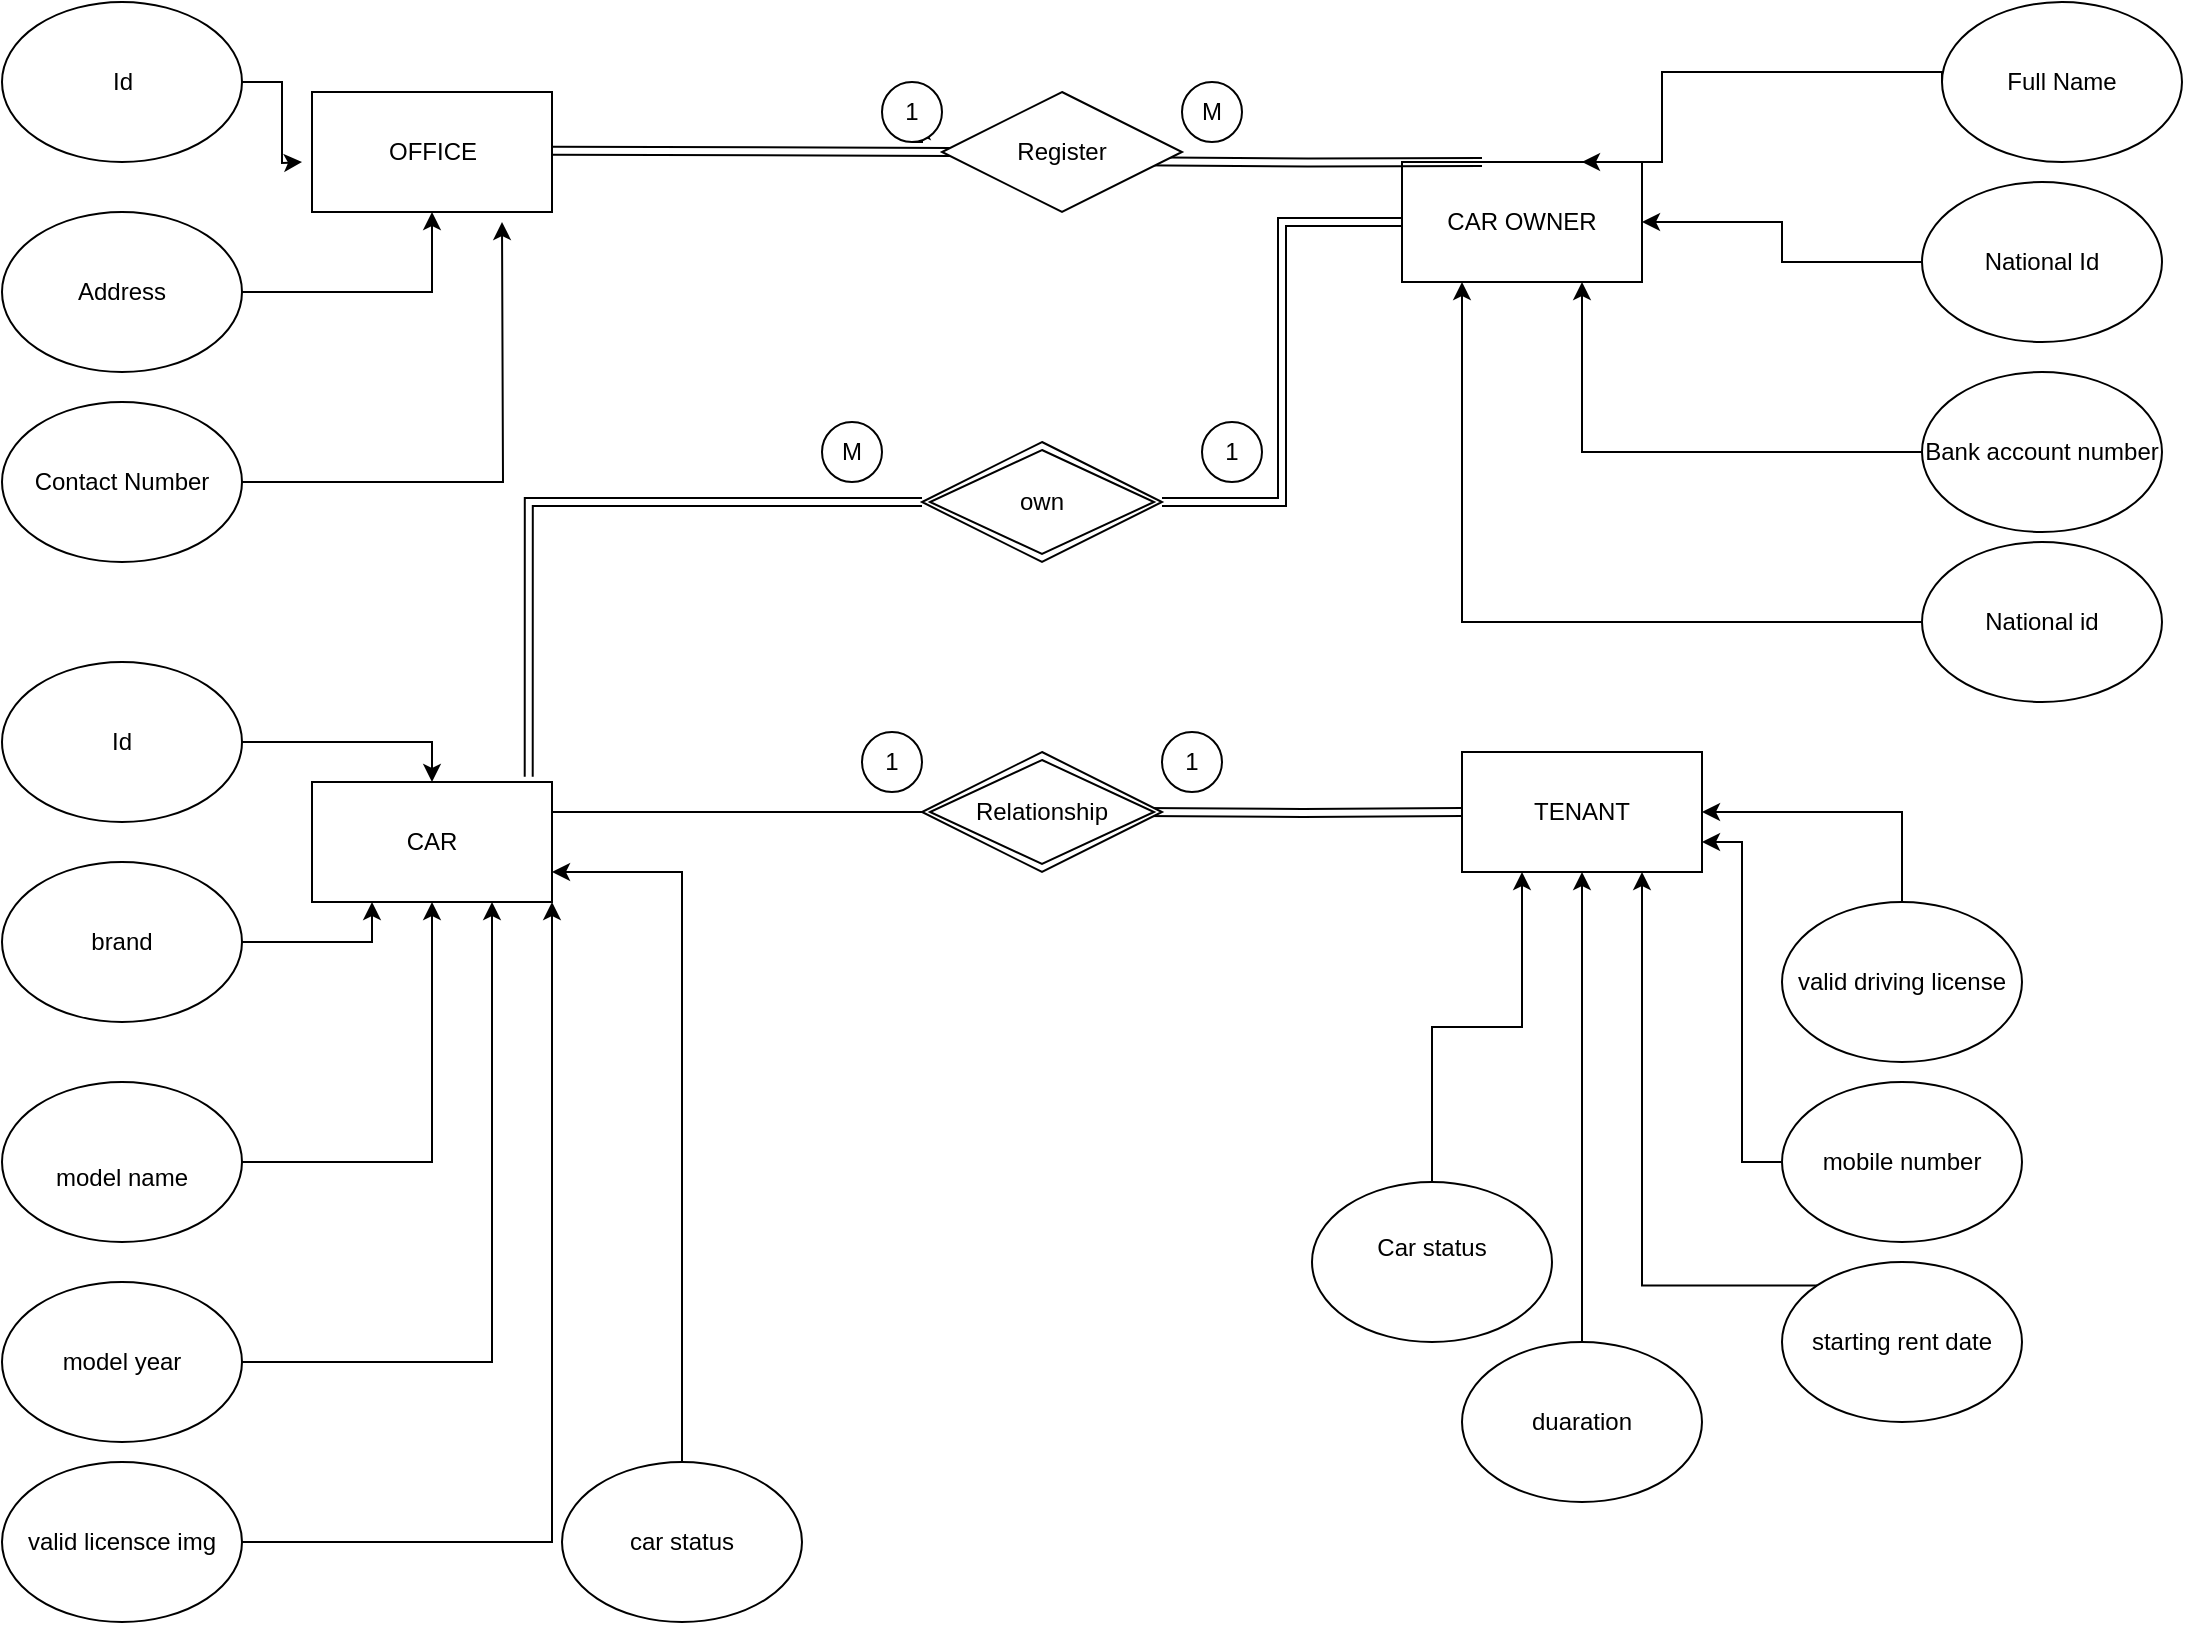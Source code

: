 <mxfile version="20.3.2"><diagram id="OUy5Vdoc9MaIzftFfcT8" name="Page-1"><mxGraphModel dx="1384" dy="704" grid="1" gridSize="10" guides="1" tooltips="1" connect="1" arrows="1" fold="1" page="1" pageScale="1" pageWidth="850" pageHeight="1100" math="0" shadow="0"><root><mxCell id="0"/><mxCell id="1" parent="0"/><mxCell id="xz8GAOwxpLq5QjiJPzwo-1" value="" style="rounded=0;whiteSpace=wrap;html=1;" vertex="1" parent="1"><mxGeometry x="165" y="55" width="120" height="60" as="geometry"/></mxCell><mxCell id="xz8GAOwxpLq5QjiJPzwo-40" style="edgeStyle=orthogonalEdgeStyle;rounded=0;orthogonalLoop=1;jettySize=auto;html=1;exitX=1;exitY=0.5;exitDx=0;exitDy=0;strokeColor=default;" edge="1" parent="1" source="xz8GAOwxpLq5QjiJPzwo-2"><mxGeometry relative="1" as="geometry"><mxPoint x="160" y="90" as="targetPoint"/></mxGeometry></mxCell><mxCell id="xz8GAOwxpLq5QjiJPzwo-2" value="" style="ellipse;whiteSpace=wrap;html=1;" vertex="1" parent="1"><mxGeometry x="10" y="10" width="120" height="80" as="geometry"/></mxCell><mxCell id="xz8GAOwxpLq5QjiJPzwo-3" value="OFFICE" style="text;html=1;resizable=0;autosize=1;align=center;verticalAlign=middle;points=[];fillColor=none;strokeColor=none;rounded=0;" vertex="1" parent="1"><mxGeometry x="190" y="70" width="70" height="30" as="geometry"/></mxCell><mxCell id="xz8GAOwxpLq5QjiJPzwo-45" style="edgeStyle=orthogonalEdgeStyle;rounded=0;orthogonalLoop=1;jettySize=auto;html=1;exitX=1;exitY=0.5;exitDx=0;exitDy=0;entryX=0.5;entryY=1;entryDx=0;entryDy=0;strokeColor=default;" edge="1" parent="1" source="xz8GAOwxpLq5QjiJPzwo-4" target="xz8GAOwxpLq5QjiJPzwo-1"><mxGeometry relative="1" as="geometry"/></mxCell><mxCell id="xz8GAOwxpLq5QjiJPzwo-4" value="Address" style="ellipse;whiteSpace=wrap;html=1;" vertex="1" parent="1"><mxGeometry x="10" y="115" width="120" height="80" as="geometry"/></mxCell><mxCell id="xz8GAOwxpLq5QjiJPzwo-46" style="edgeStyle=orthogonalEdgeStyle;rounded=0;orthogonalLoop=1;jettySize=auto;html=1;exitX=1;exitY=0.5;exitDx=0;exitDy=0;strokeColor=default;" edge="1" parent="1" source="xz8GAOwxpLq5QjiJPzwo-5"><mxGeometry relative="1" as="geometry"><mxPoint x="260" y="120" as="targetPoint"/></mxGeometry></mxCell><mxCell id="xz8GAOwxpLq5QjiJPzwo-5" value="Contact Number" style="ellipse;whiteSpace=wrap;html=1;" vertex="1" parent="1"><mxGeometry x="10" y="210" width="120" height="80" as="geometry"/></mxCell><mxCell id="xz8GAOwxpLq5QjiJPzwo-6" value="Id" style="text;html=1;resizable=0;autosize=1;align=center;verticalAlign=middle;points=[];fillColor=none;strokeColor=none;rounded=0;" vertex="1" parent="1"><mxGeometry x="55" y="35" width="30" height="30" as="geometry"/></mxCell><mxCell id="xz8GAOwxpLq5QjiJPzwo-7" value="CAR OWNER" style="rounded=0;whiteSpace=wrap;html=1;" vertex="1" parent="1"><mxGeometry x="710" y="90" width="120" height="60" as="geometry"/></mxCell><mxCell id="xz8GAOwxpLq5QjiJPzwo-77" style="edgeStyle=orthogonalEdgeStyle;rounded=0;orthogonalLoop=1;jettySize=auto;html=1;exitX=0;exitY=0.5;exitDx=0;exitDy=0;entryX=0.75;entryY=0;entryDx=0;entryDy=0;strokeColor=default;" edge="1" parent="1" source="xz8GAOwxpLq5QjiJPzwo-8" target="xz8GAOwxpLq5QjiJPzwo-7"><mxGeometry relative="1" as="geometry"><Array as="points"><mxPoint x="980" y="45"/><mxPoint x="840" y="45"/></Array></mxGeometry></mxCell><mxCell id="xz8GAOwxpLq5QjiJPzwo-8" value="Full Name" style="ellipse;whiteSpace=wrap;html=1;" vertex="1" parent="1"><mxGeometry x="980" y="10" width="120" height="80" as="geometry"/></mxCell><mxCell id="xz8GAOwxpLq5QjiJPzwo-79" style="edgeStyle=orthogonalEdgeStyle;rounded=0;orthogonalLoop=1;jettySize=auto;html=1;exitX=0;exitY=0.5;exitDx=0;exitDy=0;entryX=1;entryY=0.5;entryDx=0;entryDy=0;strokeColor=default;" edge="1" parent="1" source="xz8GAOwxpLq5QjiJPzwo-9" target="xz8GAOwxpLq5QjiJPzwo-7"><mxGeometry relative="1" as="geometry"/></mxCell><mxCell id="xz8GAOwxpLq5QjiJPzwo-9" value="National Id" style="ellipse;whiteSpace=wrap;html=1;" vertex="1" parent="1"><mxGeometry x="970" y="100" width="120" height="80" as="geometry"/></mxCell><mxCell id="xz8GAOwxpLq5QjiJPzwo-76" style="edgeStyle=orthogonalEdgeStyle;rounded=0;orthogonalLoop=1;jettySize=auto;html=1;exitX=0;exitY=0.5;exitDx=0;exitDy=0;entryX=0.75;entryY=1;entryDx=0;entryDy=0;strokeColor=default;" edge="1" parent="1" source="xz8GAOwxpLq5QjiJPzwo-10" target="xz8GAOwxpLq5QjiJPzwo-7"><mxGeometry relative="1" as="geometry"/></mxCell><mxCell id="xz8GAOwxpLq5QjiJPzwo-10" value="Bank account number" style="ellipse;whiteSpace=wrap;html=1;" vertex="1" parent="1"><mxGeometry x="970" y="195" width="120" height="80" as="geometry"/></mxCell><mxCell id="xz8GAOwxpLq5QjiJPzwo-39" style="edgeStyle=orthogonalEdgeStyle;rounded=0;orthogonalLoop=1;jettySize=auto;html=1;exitX=1;exitY=0.5;exitDx=0;exitDy=0;strokeColor=default;shape=link;" edge="1" parent="1"><mxGeometry relative="1" as="geometry"><mxPoint x="750" y="90.003" as="targetPoint"/><mxPoint x="575" y="89.67" as="sourcePoint"/></mxGeometry></mxCell><mxCell id="xz8GAOwxpLq5QjiJPzwo-83" style="edgeStyle=orthogonalEdgeStyle;rounded=0;orthogonalLoop=1;jettySize=auto;html=1;exitX=0.5;exitY=1;exitDx=0;exitDy=0;strokeColor=default;" edge="1" parent="1" source="xz8GAOwxpLq5QjiJPzwo-12"><mxGeometry relative="1" as="geometry"><mxPoint x="470" y="70" as="targetPoint"/></mxGeometry></mxCell><mxCell id="xz8GAOwxpLq5QjiJPzwo-12" value="1" style="ellipse;whiteSpace=wrap;html=1;aspect=fixed;" vertex="1" parent="1"><mxGeometry x="450" y="50" width="30" height="30" as="geometry"/></mxCell><mxCell id="xz8GAOwxpLq5QjiJPzwo-13" value="M" style="ellipse;whiteSpace=wrap;html=1;aspect=fixed;" vertex="1" parent="1"><mxGeometry x="600" y="50" width="30" height="30" as="geometry"/></mxCell><mxCell id="xz8GAOwxpLq5QjiJPzwo-54" style="edgeStyle=orthogonalEdgeStyle;rounded=0;orthogonalLoop=1;jettySize=auto;html=1;exitX=1;exitY=0.25;exitDx=0;exitDy=0;entryX=0;entryY=0.5;entryDx=0;entryDy=0;strokeColor=default;" edge="1" parent="1" source="xz8GAOwxpLq5QjiJPzwo-14"><mxGeometry relative="1" as="geometry"><mxPoint x="500" y="415" as="targetPoint"/></mxGeometry></mxCell><mxCell id="xz8GAOwxpLq5QjiJPzwo-14" value="CAR" style="rounded=0;whiteSpace=wrap;html=1;" vertex="1" parent="1"><mxGeometry x="165" y="400" width="120" height="60" as="geometry"/></mxCell><mxCell id="xz8GAOwxpLq5QjiJPzwo-47" style="edgeStyle=orthogonalEdgeStyle;rounded=0;orthogonalLoop=1;jettySize=auto;html=1;exitX=1;exitY=0.5;exitDx=0;exitDy=0;entryX=0.5;entryY=0;entryDx=0;entryDy=0;strokeColor=default;" edge="1" parent="1" source="xz8GAOwxpLq5QjiJPzwo-15" target="xz8GAOwxpLq5QjiJPzwo-14"><mxGeometry relative="1" as="geometry"/></mxCell><mxCell id="xz8GAOwxpLq5QjiJPzwo-15" value="Id" style="ellipse;whiteSpace=wrap;html=1;" vertex="1" parent="1"><mxGeometry x="10" y="340" width="120" height="80" as="geometry"/></mxCell><mxCell id="xz8GAOwxpLq5QjiJPzwo-48" style="edgeStyle=orthogonalEdgeStyle;rounded=0;orthogonalLoop=1;jettySize=auto;html=1;exitX=1;exitY=0.5;exitDx=0;exitDy=0;entryX=0.25;entryY=1;entryDx=0;entryDy=0;strokeColor=default;" edge="1" parent="1" source="xz8GAOwxpLq5QjiJPzwo-16" target="xz8GAOwxpLq5QjiJPzwo-14"><mxGeometry relative="1" as="geometry"/></mxCell><mxCell id="xz8GAOwxpLq5QjiJPzwo-16" value="brand" style="ellipse;whiteSpace=wrap;html=1;" vertex="1" parent="1"><mxGeometry x="10" y="440" width="120" height="80" as="geometry"/></mxCell><mxCell id="xz8GAOwxpLq5QjiJPzwo-49" style="edgeStyle=orthogonalEdgeStyle;rounded=0;orthogonalLoop=1;jettySize=auto;html=1;exitX=1;exitY=0.5;exitDx=0;exitDy=0;entryX=0.5;entryY=1;entryDx=0;entryDy=0;strokeColor=default;" edge="1" parent="1" source="xz8GAOwxpLq5QjiJPzwo-17" target="xz8GAOwxpLq5QjiJPzwo-14"><mxGeometry relative="1" as="geometry"/></mxCell><mxCell id="xz8GAOwxpLq5QjiJPzwo-17" value="&lt;div&gt;&lt;br&gt;&lt;/div&gt;&lt;div&gt;model name&lt;br&gt;&lt;/div&gt;" style="ellipse;whiteSpace=wrap;html=1;" vertex="1" parent="1"><mxGeometry x="10" y="550" width="120" height="80" as="geometry"/></mxCell><mxCell id="xz8GAOwxpLq5QjiJPzwo-50" style="edgeStyle=orthogonalEdgeStyle;rounded=0;orthogonalLoop=1;jettySize=auto;html=1;exitX=1;exitY=0.5;exitDx=0;exitDy=0;entryX=0.75;entryY=1;entryDx=0;entryDy=0;strokeColor=default;" edge="1" parent="1" source="xz8GAOwxpLq5QjiJPzwo-18" target="xz8GAOwxpLq5QjiJPzwo-14"><mxGeometry relative="1" as="geometry"/></mxCell><mxCell id="xz8GAOwxpLq5QjiJPzwo-18" value="model year" style="ellipse;whiteSpace=wrap;html=1;" vertex="1" parent="1"><mxGeometry x="10" y="650" width="120" height="80" as="geometry"/></mxCell><mxCell id="xz8GAOwxpLq5QjiJPzwo-67" style="edgeStyle=orthogonalEdgeStyle;rounded=0;orthogonalLoop=1;jettySize=auto;html=1;exitX=1;exitY=0.5;exitDx=0;exitDy=0;entryX=1;entryY=1;entryDx=0;entryDy=0;strokeColor=default;" edge="1" parent="1" source="xz8GAOwxpLq5QjiJPzwo-19" target="xz8GAOwxpLq5QjiJPzwo-14"><mxGeometry relative="1" as="geometry"/></mxCell><mxCell id="xz8GAOwxpLq5QjiJPzwo-19" value="valid licensce img" style="ellipse;whiteSpace=wrap;html=1;" vertex="1" parent="1"><mxGeometry x="10" y="740" width="120" height="80" as="geometry"/></mxCell><mxCell id="xz8GAOwxpLq5QjiJPzwo-66" style="edgeStyle=orthogonalEdgeStyle;rounded=0;orthogonalLoop=1;jettySize=auto;html=1;exitX=0.5;exitY=0;exitDx=0;exitDy=0;entryX=1;entryY=0.75;entryDx=0;entryDy=0;strokeColor=default;" edge="1" parent="1" source="xz8GAOwxpLq5QjiJPzwo-20" target="xz8GAOwxpLq5QjiJPzwo-14"><mxGeometry relative="1" as="geometry"/></mxCell><mxCell id="xz8GAOwxpLq5QjiJPzwo-20" value="car status" style="ellipse;whiteSpace=wrap;html=1;" vertex="1" parent="1"><mxGeometry x="290" y="740" width="120" height="80" as="geometry"/></mxCell><mxCell id="xz8GAOwxpLq5QjiJPzwo-21" value="TENANT" style="rounded=0;whiteSpace=wrap;html=1;" vertex="1" parent="1"><mxGeometry x="740" y="385" width="120" height="60" as="geometry"/></mxCell><mxCell id="xz8GAOwxpLq5QjiJPzwo-55" style="edgeStyle=orthogonalEdgeStyle;rounded=0;orthogonalLoop=1;jettySize=auto;html=1;exitX=1;exitY=0.5;exitDx=0;exitDy=0;entryX=0;entryY=0.5;entryDx=0;entryDy=0;strokeColor=default;shape=link;" edge="1" parent="1" target="xz8GAOwxpLq5QjiJPzwo-21"><mxGeometry relative="1" as="geometry"><mxPoint x="580" y="415" as="sourcePoint"/></mxGeometry></mxCell><mxCell id="xz8GAOwxpLq5QjiJPzwo-23" value="1" style="ellipse;whiteSpace=wrap;html=1;aspect=fixed;" vertex="1" parent="1"><mxGeometry x="440" y="375" width="30" height="30" as="geometry"/></mxCell><mxCell id="xz8GAOwxpLq5QjiJPzwo-24" value="1" style="ellipse;whiteSpace=wrap;html=1;aspect=fixed;direction=south;" vertex="1" parent="1"><mxGeometry x="590" y="375" width="30" height="30" as="geometry"/></mxCell><mxCell id="xz8GAOwxpLq5QjiJPzwo-73" style="edgeStyle=orthogonalEdgeStyle;rounded=0;orthogonalLoop=1;jettySize=auto;html=1;exitX=0;exitY=0.5;exitDx=0;exitDy=0;entryX=0.25;entryY=1;entryDx=0;entryDy=0;strokeColor=default;" edge="1" parent="1" source="xz8GAOwxpLq5QjiJPzwo-27" target="xz8GAOwxpLq5QjiJPzwo-7"><mxGeometry relative="1" as="geometry"/></mxCell><mxCell id="xz8GAOwxpLq5QjiJPzwo-27" value="National id" style="ellipse;whiteSpace=wrap;html=1;" vertex="1" parent="1"><mxGeometry x="970" y="280" width="120" height="80" as="geometry"/></mxCell><mxCell id="xz8GAOwxpLq5QjiJPzwo-63" style="edgeStyle=orthogonalEdgeStyle;rounded=0;orthogonalLoop=1;jettySize=auto;html=1;exitX=0.5;exitY=0;exitDx=0;exitDy=0;entryX=1;entryY=0.5;entryDx=0;entryDy=0;strokeColor=default;" edge="1" parent="1" source="xz8GAOwxpLq5QjiJPzwo-28" target="xz8GAOwxpLq5QjiJPzwo-21"><mxGeometry relative="1" as="geometry"/></mxCell><mxCell id="xz8GAOwxpLq5QjiJPzwo-28" value="valid driving license" style="ellipse;whiteSpace=wrap;html=1;" vertex="1" parent="1"><mxGeometry x="900" y="460" width="120" height="80" as="geometry"/></mxCell><mxCell id="xz8GAOwxpLq5QjiJPzwo-65" style="edgeStyle=orthogonalEdgeStyle;rounded=0;orthogonalLoop=1;jettySize=auto;html=1;exitX=0;exitY=0.5;exitDx=0;exitDy=0;entryX=1;entryY=0.75;entryDx=0;entryDy=0;strokeColor=default;" edge="1" parent="1" source="xz8GAOwxpLq5QjiJPzwo-29" target="xz8GAOwxpLq5QjiJPzwo-21"><mxGeometry relative="1" as="geometry"/></mxCell><mxCell id="xz8GAOwxpLq5QjiJPzwo-29" value="mobile number" style="ellipse;whiteSpace=wrap;html=1;" vertex="1" parent="1"><mxGeometry x="900" y="550" width="120" height="80" as="geometry"/></mxCell><mxCell id="xz8GAOwxpLq5QjiJPzwo-59" style="edgeStyle=orthogonalEdgeStyle;rounded=0;orthogonalLoop=1;jettySize=auto;html=1;exitX=0;exitY=0;exitDx=0;exitDy=0;entryX=0.75;entryY=1;entryDx=0;entryDy=0;strokeColor=default;" edge="1" parent="1" source="xz8GAOwxpLq5QjiJPzwo-30" target="xz8GAOwxpLq5QjiJPzwo-21"><mxGeometry relative="1" as="geometry"/></mxCell><mxCell id="xz8GAOwxpLq5QjiJPzwo-30" value="starting rent date" style="ellipse;whiteSpace=wrap;html=1;" vertex="1" parent="1"><mxGeometry x="900" y="640" width="120" height="80" as="geometry"/></mxCell><mxCell id="xz8GAOwxpLq5QjiJPzwo-58" style="edgeStyle=orthogonalEdgeStyle;rounded=0;orthogonalLoop=1;jettySize=auto;html=1;exitX=0.5;exitY=0;exitDx=0;exitDy=0;strokeColor=default;" edge="1" parent="1" source="xz8GAOwxpLq5QjiJPzwo-31" target="xz8GAOwxpLq5QjiJPzwo-21"><mxGeometry relative="1" as="geometry"/></mxCell><mxCell id="xz8GAOwxpLq5QjiJPzwo-31" value="duaration" style="ellipse;whiteSpace=wrap;html=1;" vertex="1" parent="1"><mxGeometry x="740" y="680" width="120" height="80" as="geometry"/></mxCell><mxCell id="xz8GAOwxpLq5QjiJPzwo-57" style="edgeStyle=orthogonalEdgeStyle;rounded=0;orthogonalLoop=1;jettySize=auto;html=1;exitX=0.5;exitY=0;exitDx=0;exitDy=0;entryX=0.25;entryY=1;entryDx=0;entryDy=0;strokeColor=default;" edge="1" parent="1" source="xz8GAOwxpLq5QjiJPzwo-32" target="xz8GAOwxpLq5QjiJPzwo-21"><mxGeometry relative="1" as="geometry"/></mxCell><mxCell id="xz8GAOwxpLq5QjiJPzwo-32" value="&lt;div&gt;Car status&lt;/div&gt;&lt;div&gt;&lt;br&gt;&lt;/div&gt;" style="ellipse;whiteSpace=wrap;html=1;" vertex="1" parent="1"><mxGeometry x="665" y="600" width="120" height="80" as="geometry"/></mxCell><mxCell id="xz8GAOwxpLq5QjiJPzwo-38" value="" style="endArrow=none;html=1;rounded=0;entryX=0;entryY=0.5;entryDx=0;entryDy=0;shape=link;" edge="1" parent="1"><mxGeometry relative="1" as="geometry"><mxPoint x="285" y="84.33" as="sourcePoint"/><mxPoint x="485" y="85" as="targetPoint"/></mxGeometry></mxCell><mxCell id="xz8GAOwxpLq5QjiJPzwo-84" style="edgeStyle=orthogonalEdgeStyle;rounded=0;orthogonalLoop=1;jettySize=auto;html=1;exitX=1;exitY=0.5;exitDx=0;exitDy=0;entryX=0;entryY=0.5;entryDx=0;entryDy=0;strokeColor=default;shape=link;" edge="1" parent="1" source="xz8GAOwxpLq5QjiJPzwo-81" target="xz8GAOwxpLq5QjiJPzwo-7"><mxGeometry relative="1" as="geometry"/></mxCell><mxCell id="xz8GAOwxpLq5QjiJPzwo-85" style="edgeStyle=orthogonalEdgeStyle;rounded=0;orthogonalLoop=1;jettySize=auto;html=1;exitX=0;exitY=0.5;exitDx=0;exitDy=0;entryX=0.903;entryY=-0.044;entryDx=0;entryDy=0;entryPerimeter=0;strokeColor=default;shape=link;" edge="1" parent="1" source="xz8GAOwxpLq5QjiJPzwo-81" target="xz8GAOwxpLq5QjiJPzwo-14"><mxGeometry relative="1" as="geometry"/></mxCell><mxCell id="xz8GAOwxpLq5QjiJPzwo-81" value="own" style="shape=rhombus;double=1;perimeter=rhombusPerimeter;whiteSpace=wrap;html=1;align=center;" vertex="1" parent="1"><mxGeometry x="470" y="230" width="120" height="60" as="geometry"/></mxCell><mxCell id="xz8GAOwxpLq5QjiJPzwo-82" value="Register" style="shape=rhombus;perimeter=rhombusPerimeter;whiteSpace=wrap;html=1;align=center;" vertex="1" parent="1"><mxGeometry x="480" y="55" width="120" height="60" as="geometry"/></mxCell><mxCell id="xz8GAOwxpLq5QjiJPzwo-87" value="M" style="ellipse;whiteSpace=wrap;html=1;aspect=fixed;" vertex="1" parent="1"><mxGeometry x="420" y="220" width="30" height="30" as="geometry"/></mxCell><mxCell id="xz8GAOwxpLq5QjiJPzwo-88" value="1" style="ellipse;whiteSpace=wrap;html=1;aspect=fixed;" vertex="1" parent="1"><mxGeometry x="610" y="220" width="30" height="30" as="geometry"/></mxCell><mxCell id="xz8GAOwxpLq5QjiJPzwo-89" value="Relationship" style="shape=rhombus;double=1;perimeter=rhombusPerimeter;whiteSpace=wrap;html=1;align=center;" vertex="1" parent="1"><mxGeometry x="470" y="385" width="120" height="60" as="geometry"/></mxCell></root></mxGraphModel></diagram></mxfile>